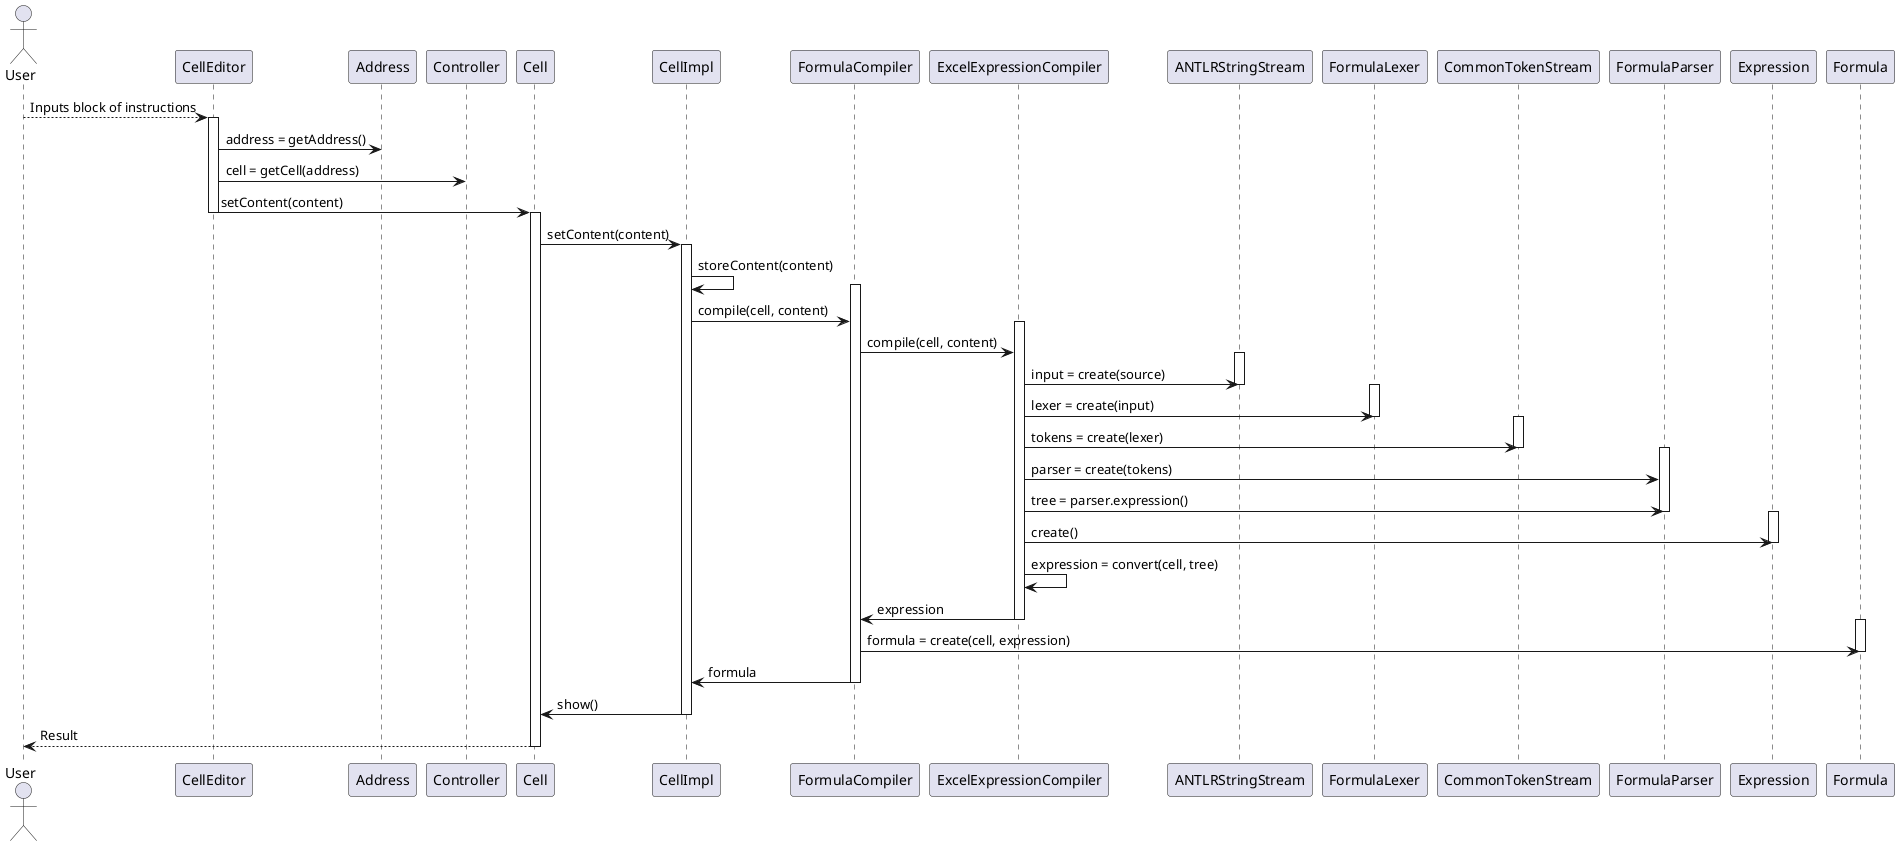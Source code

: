 @startuml

actor User

User --> CellEditor: Inputs block of instructions
activate CellEditor
CellEditor -> Address: address = getAddress()
CellEditor -> Controller: cell = getCell(address)
CellEditor -> Cell: setContent(content)
deactivate CellEditor

activate Cell
Cell -> CellImpl: setContent(content)

activate CellImpl
CellImpl -> CellImpl: storeContent(content)

activate FormulaCompiler
CellImpl -> FormulaCompiler: compile(cell, content)

activate ExcelExpressionCompiler
FormulaCompiler -> ExcelExpressionCompiler: compile(cell, content)

activate ANTLRStringStream
ExcelExpressionCompiler -> ANTLRStringStream: input = create(source)
deactivate ANTLRStringStream

activate FormulaLexer
ExcelExpressionCompiler -> FormulaLexer: lexer = create(input)
deactivate FormulaLexer

activate CommonTokenStream
ExcelExpressionCompiler -> CommonTokenStream: tokens = create(lexer)
deactivate CommonTokenStream

activate FormulaParser
ExcelExpressionCompiler -> FormulaParser: parser = create(tokens)
ExcelExpressionCompiler -> FormulaParser: tree = parser.expression()
deactivate FormulaParser

activate Expression
ExcelExpressionCompiler -> Expression: create()
deactivate Expression

ExcelExpressionCompiler -> ExcelExpressionCompiler: expression = convert(cell, tree)
ExcelExpressionCompiler -> FormulaCompiler: expression
deactivate ExcelExpressionCompiler

activate Formula
FormulaCompiler -> Formula: formula = create(cell, expression)
deactivate Formula

FormulaCompiler -> CellImpl: formula
deactivate FormulaCompiler

CellImpl -> Cell: show()
deactivate CellImpl
Cell --> User: Result
deactivate Cell

@enduml
